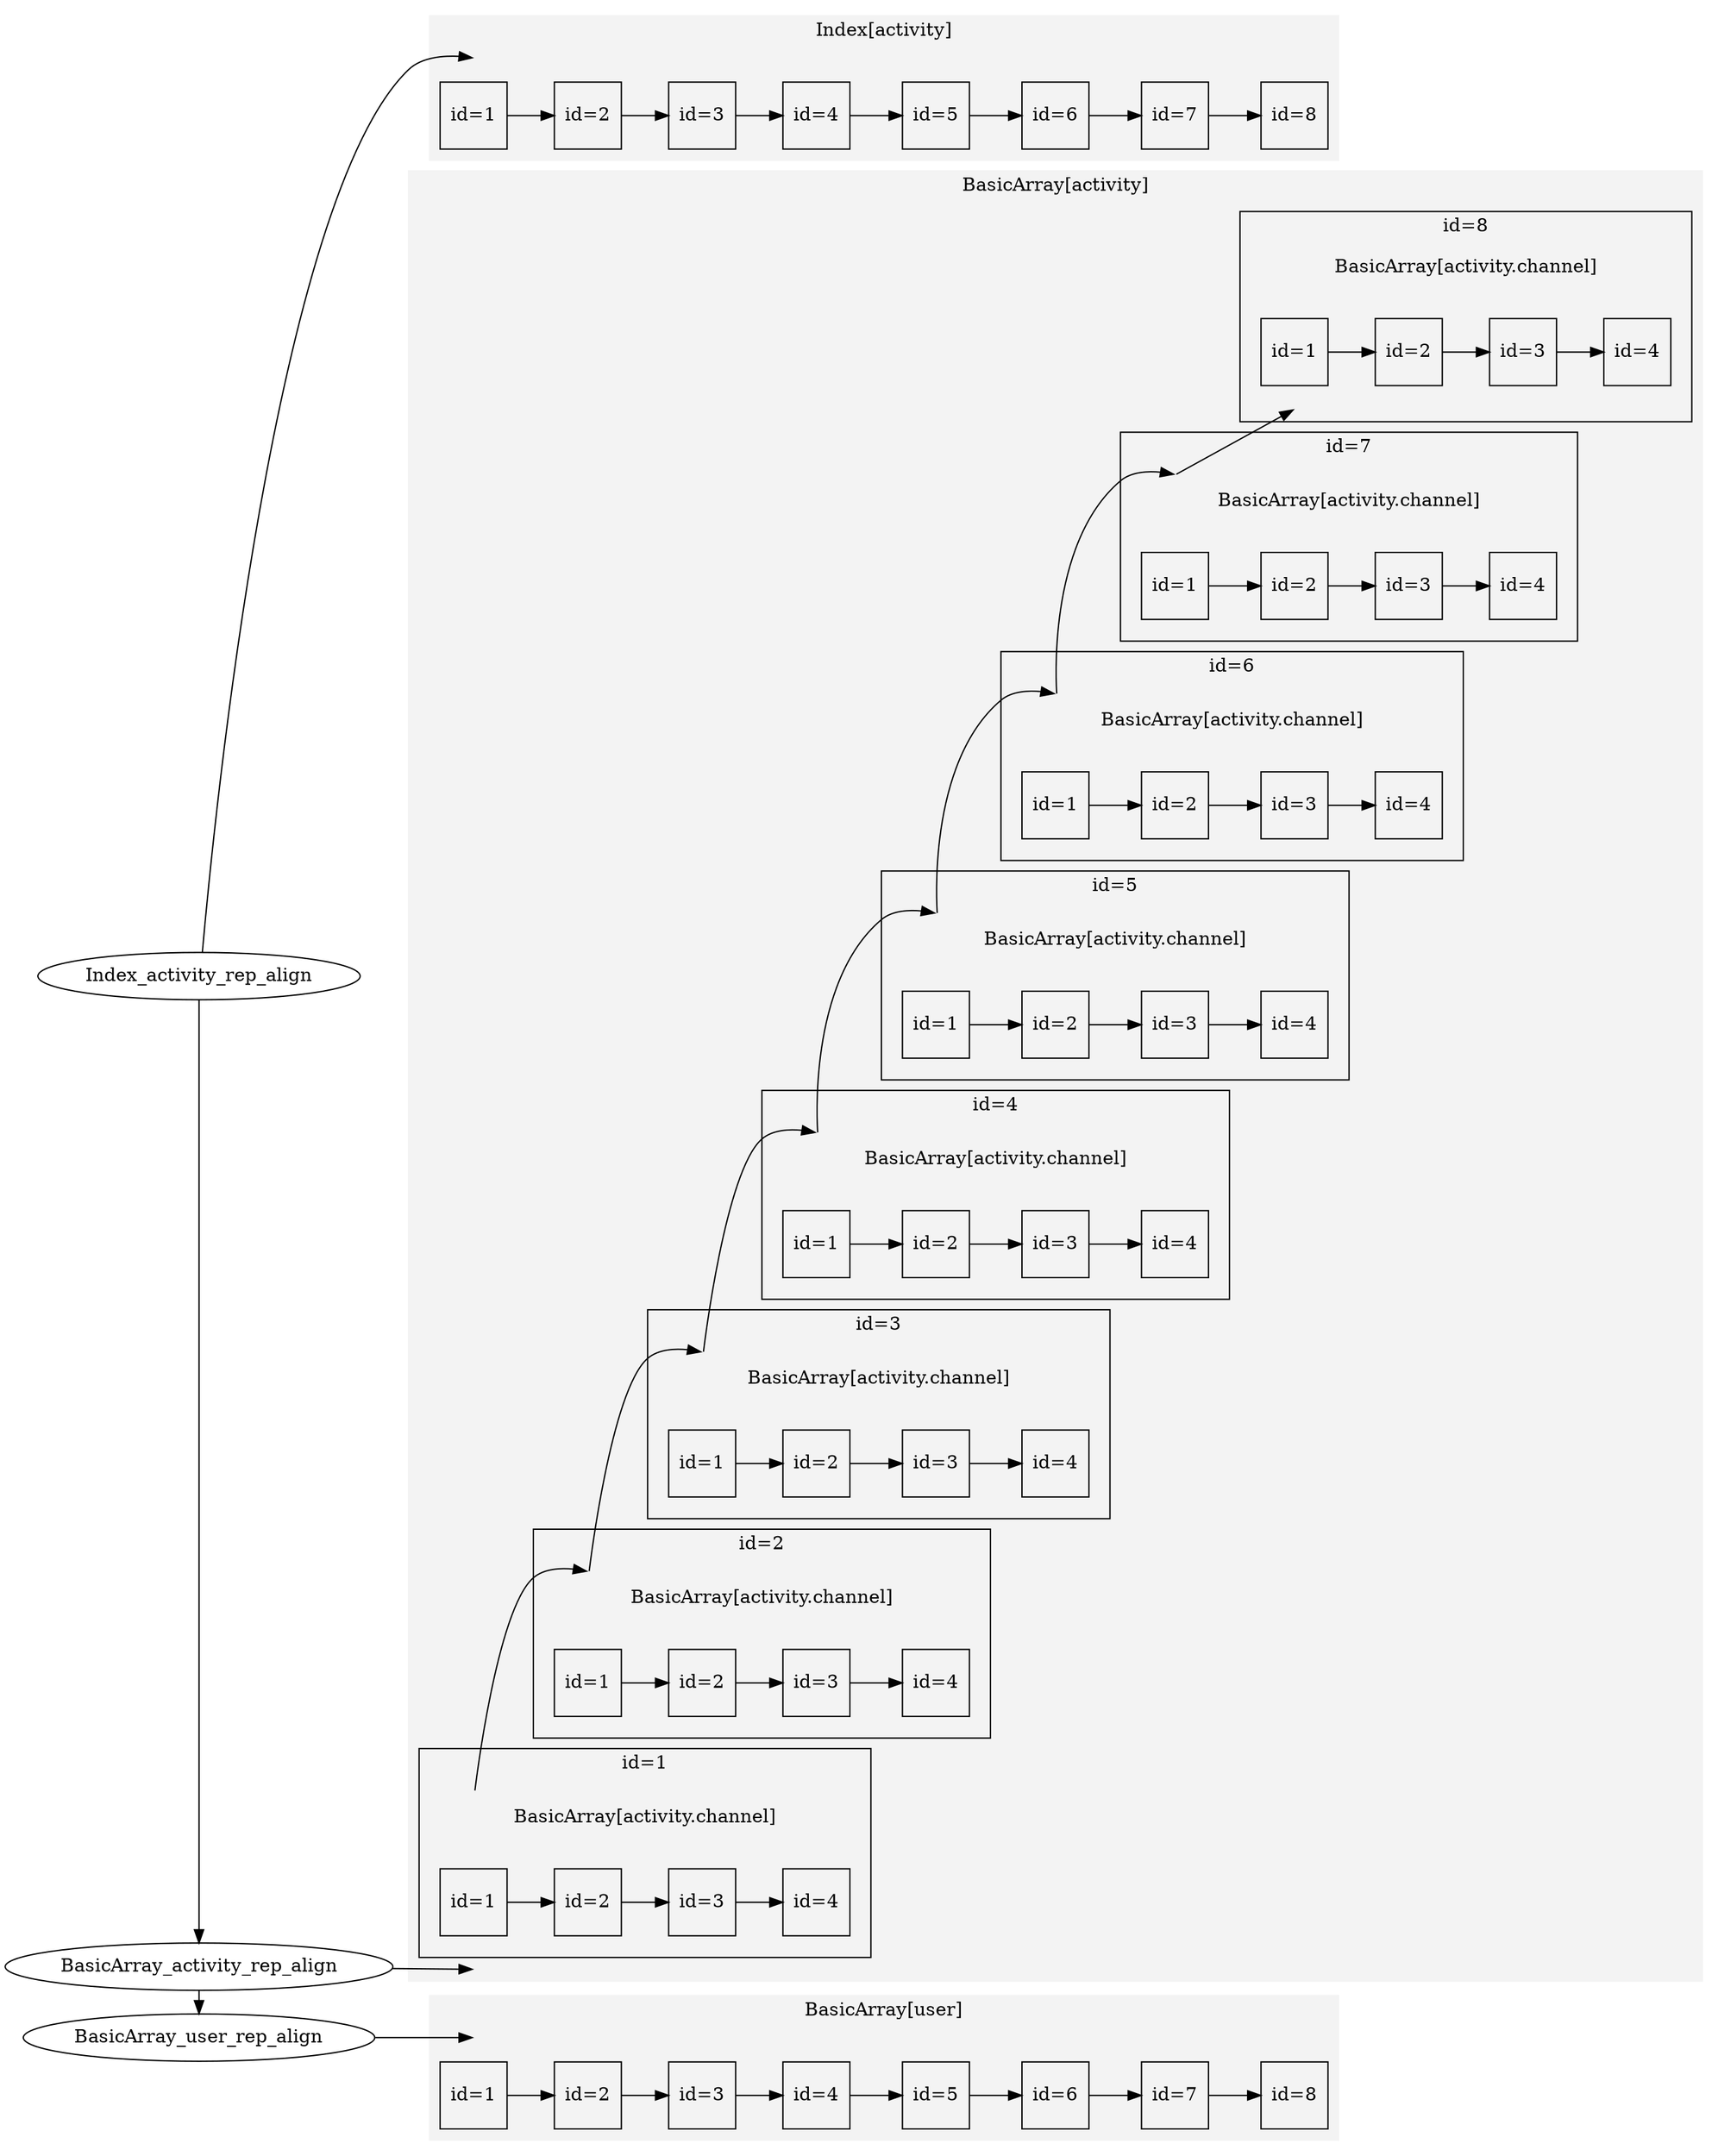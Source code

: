 digraph G {
	rankdir=LR
	subgraph cluster_Index_activity {
		graph [color="#f3f3f3" style=filled]
		label="Index[activity]"
		Index_activity_rep [label="" fixedsize=true height=0 style=invisible width=0]
		Index_activity_0_rep [label="id=1" shape=square]
		Index_activity_1_rep [label="id=2" shape=square]
		Index_activity_2_rep [label="id=3" shape=square]
		Index_activity_3_rep [label="id=4" shape=square]
		Index_activity_4_rep [label="id=5" shape=square]
		Index_activity_5_rep [label="id=6" shape=square]
		Index_activity_6_rep [label="id=7" shape=square]
		Index_activity_7_rep [label="id=8" shape=square]
		Index_activity_0_rep -> Index_activity_1_rep
		Index_activity_1_rep -> Index_activity_2_rep
		Index_activity_2_rep -> Index_activity_3_rep
		Index_activity_3_rep -> Index_activity_4_rep
		Index_activity_4_rep -> Index_activity_5_rep
		Index_activity_5_rep -> Index_activity_6_rep
		Index_activity_6_rep -> Index_activity_7_rep
	}
	subgraph cluster_BasicArray_activity {
		graph [color="#f3f3f3" style=filled]
		label="BasicArray[activity]"
		BasicArray_activity_rep [label="" fixedsize=true height=0 style=invisible width=0]
		subgraph cluster_BasicArray_activity_0 {
			graph [color=black style=solid]
			label="id=1"
			BasicArray_activity_0_rep [label="" fixedsize=true height=0 style=invisible width=0]
			subgraph "cluster_BasicArray_activity_0_BasicArray_activity.channel" {
				graph [color="#f3f3f3" style=filled]
				label="BasicArray[activity.channel]"
				"BasicArray_activity_0_BasicArray_activity.channel_rep" [label="" fixedsize=true height=0 style=invisible width=0]
				"BasicArray_activity_0_BasicArray_activity.channel_0_rep" [label="id=1" shape=square]
				"BasicArray_activity_0_BasicArray_activity.channel_1_rep" [label="id=2" shape=square]
				"BasicArray_activity_0_BasicArray_activity.channel_2_rep" [label="id=3" shape=square]
				"BasicArray_activity_0_BasicArray_activity.channel_3_rep" [label="id=4" shape=square]
				"BasicArray_activity_0_BasicArray_activity.channel_0_rep" -> "BasicArray_activity_0_BasicArray_activity.channel_1_rep"
				"BasicArray_activity_0_BasicArray_activity.channel_1_rep" -> "BasicArray_activity_0_BasicArray_activity.channel_2_rep"
				"BasicArray_activity_0_BasicArray_activity.channel_2_rep" -> "BasicArray_activity_0_BasicArray_activity.channel_3_rep"
			}
		}
		subgraph cluster_BasicArray_activity_1 {
			graph [color=black style=solid]
			label="id=2"
			BasicArray_activity_1_rep [label="" fixedsize=true height=0 style=invisible width=0]
			subgraph "cluster_BasicArray_activity_1_BasicArray_activity.channel" {
				graph [color="#f3f3f3" style=filled]
				label="BasicArray[activity.channel]"
				"BasicArray_activity_1_BasicArray_activity.channel_rep" [label="" fixedsize=true height=0 style=invisible width=0]
				"BasicArray_activity_1_BasicArray_activity.channel_0_rep" [label="id=1" shape=square]
				"BasicArray_activity_1_BasicArray_activity.channel_1_rep" [label="id=2" shape=square]
				"BasicArray_activity_1_BasicArray_activity.channel_2_rep" [label="id=3" shape=square]
				"BasicArray_activity_1_BasicArray_activity.channel_3_rep" [label="id=4" shape=square]
				"BasicArray_activity_1_BasicArray_activity.channel_0_rep" -> "BasicArray_activity_1_BasicArray_activity.channel_1_rep"
				"BasicArray_activity_1_BasicArray_activity.channel_1_rep" -> "BasicArray_activity_1_BasicArray_activity.channel_2_rep"
				"BasicArray_activity_1_BasicArray_activity.channel_2_rep" -> "BasicArray_activity_1_BasicArray_activity.channel_3_rep"
			}
		}
		subgraph cluster_BasicArray_activity_2 {
			graph [color=black style=solid]
			label="id=3"
			BasicArray_activity_2_rep [label="" fixedsize=true height=0 style=invisible width=0]
			subgraph "cluster_BasicArray_activity_2_BasicArray_activity.channel" {
				graph [color="#f3f3f3" style=filled]
				label="BasicArray[activity.channel]"
				"BasicArray_activity_2_BasicArray_activity.channel_rep" [label="" fixedsize=true height=0 style=invisible width=0]
				"BasicArray_activity_2_BasicArray_activity.channel_0_rep" [label="id=1" shape=square]
				"BasicArray_activity_2_BasicArray_activity.channel_1_rep" [label="id=2" shape=square]
				"BasicArray_activity_2_BasicArray_activity.channel_2_rep" [label="id=3" shape=square]
				"BasicArray_activity_2_BasicArray_activity.channel_3_rep" [label="id=4" shape=square]
				"BasicArray_activity_2_BasicArray_activity.channel_0_rep" -> "BasicArray_activity_2_BasicArray_activity.channel_1_rep"
				"BasicArray_activity_2_BasicArray_activity.channel_1_rep" -> "BasicArray_activity_2_BasicArray_activity.channel_2_rep"
				"BasicArray_activity_2_BasicArray_activity.channel_2_rep" -> "BasicArray_activity_2_BasicArray_activity.channel_3_rep"
			}
		}
		subgraph cluster_BasicArray_activity_3 {
			graph [color=black style=solid]
			label="id=4"
			BasicArray_activity_3_rep [label="" fixedsize=true height=0 style=invisible width=0]
			subgraph "cluster_BasicArray_activity_3_BasicArray_activity.channel" {
				graph [color="#f3f3f3" style=filled]
				label="BasicArray[activity.channel]"
				"BasicArray_activity_3_BasicArray_activity.channel_rep" [label="" fixedsize=true height=0 style=invisible width=0]
				"BasicArray_activity_3_BasicArray_activity.channel_0_rep" [label="id=1" shape=square]
				"BasicArray_activity_3_BasicArray_activity.channel_1_rep" [label="id=2" shape=square]
				"BasicArray_activity_3_BasicArray_activity.channel_2_rep" [label="id=3" shape=square]
				"BasicArray_activity_3_BasicArray_activity.channel_3_rep" [label="id=4" shape=square]
				"BasicArray_activity_3_BasicArray_activity.channel_0_rep" -> "BasicArray_activity_3_BasicArray_activity.channel_1_rep"
				"BasicArray_activity_3_BasicArray_activity.channel_1_rep" -> "BasicArray_activity_3_BasicArray_activity.channel_2_rep"
				"BasicArray_activity_3_BasicArray_activity.channel_2_rep" -> "BasicArray_activity_3_BasicArray_activity.channel_3_rep"
			}
		}
		subgraph cluster_BasicArray_activity_4 {
			graph [color=black style=solid]
			label="id=5"
			BasicArray_activity_4_rep [label="" fixedsize=true height=0 style=invisible width=0]
			subgraph "cluster_BasicArray_activity_4_BasicArray_activity.channel" {
				graph [color="#f3f3f3" style=filled]
				label="BasicArray[activity.channel]"
				"BasicArray_activity_4_BasicArray_activity.channel_rep" [label="" fixedsize=true height=0 style=invisible width=0]
				"BasicArray_activity_4_BasicArray_activity.channel_0_rep" [label="id=1" shape=square]
				"BasicArray_activity_4_BasicArray_activity.channel_1_rep" [label="id=2" shape=square]
				"BasicArray_activity_4_BasicArray_activity.channel_2_rep" [label="id=3" shape=square]
				"BasicArray_activity_4_BasicArray_activity.channel_3_rep" [label="id=4" shape=square]
				"BasicArray_activity_4_BasicArray_activity.channel_0_rep" -> "BasicArray_activity_4_BasicArray_activity.channel_1_rep"
				"BasicArray_activity_4_BasicArray_activity.channel_1_rep" -> "BasicArray_activity_4_BasicArray_activity.channel_2_rep"
				"BasicArray_activity_4_BasicArray_activity.channel_2_rep" -> "BasicArray_activity_4_BasicArray_activity.channel_3_rep"
			}
		}
		subgraph cluster_BasicArray_activity_5 {
			graph [color=black style=solid]
			label="id=6"
			BasicArray_activity_5_rep [label="" fixedsize=true height=0 style=invisible width=0]
			subgraph "cluster_BasicArray_activity_5_BasicArray_activity.channel" {
				graph [color="#f3f3f3" style=filled]
				label="BasicArray[activity.channel]"
				"BasicArray_activity_5_BasicArray_activity.channel_rep" [label="" fixedsize=true height=0 style=invisible width=0]
				"BasicArray_activity_5_BasicArray_activity.channel_0_rep" [label="id=1" shape=square]
				"BasicArray_activity_5_BasicArray_activity.channel_1_rep" [label="id=2" shape=square]
				"BasicArray_activity_5_BasicArray_activity.channel_2_rep" [label="id=3" shape=square]
				"BasicArray_activity_5_BasicArray_activity.channel_3_rep" [label="id=4" shape=square]
				"BasicArray_activity_5_BasicArray_activity.channel_0_rep" -> "BasicArray_activity_5_BasicArray_activity.channel_1_rep"
				"BasicArray_activity_5_BasicArray_activity.channel_1_rep" -> "BasicArray_activity_5_BasicArray_activity.channel_2_rep"
				"BasicArray_activity_5_BasicArray_activity.channel_2_rep" -> "BasicArray_activity_5_BasicArray_activity.channel_3_rep"
			}
		}
		subgraph cluster_BasicArray_activity_6 {
			graph [color=black style=solid]
			label="id=7"
			BasicArray_activity_6_rep [label="" fixedsize=true height=0 style=invisible width=0]
			subgraph "cluster_BasicArray_activity_6_BasicArray_activity.channel" {
				graph [color="#f3f3f3" style=filled]
				label="BasicArray[activity.channel]"
				"BasicArray_activity_6_BasicArray_activity.channel_rep" [label="" fixedsize=true height=0 style=invisible width=0]
				"BasicArray_activity_6_BasicArray_activity.channel_0_rep" [label="id=1" shape=square]
				"BasicArray_activity_6_BasicArray_activity.channel_1_rep" [label="id=2" shape=square]
				"BasicArray_activity_6_BasicArray_activity.channel_2_rep" [label="id=3" shape=square]
				"BasicArray_activity_6_BasicArray_activity.channel_3_rep" [label="id=4" shape=square]
				"BasicArray_activity_6_BasicArray_activity.channel_0_rep" -> "BasicArray_activity_6_BasicArray_activity.channel_1_rep"
				"BasicArray_activity_6_BasicArray_activity.channel_1_rep" -> "BasicArray_activity_6_BasicArray_activity.channel_2_rep"
				"BasicArray_activity_6_BasicArray_activity.channel_2_rep" -> "BasicArray_activity_6_BasicArray_activity.channel_3_rep"
			}
		}
		subgraph cluster_BasicArray_activity_7 {
			graph [color=black style=solid]
			label="id=8"
			BasicArray_activity_7_rep [label="" fixedsize=true height=0 style=invisible width=0]
			subgraph "cluster_BasicArray_activity_7_BasicArray_activity.channel" {
				graph [color="#f3f3f3" style=filled]
				label="BasicArray[activity.channel]"
				"BasicArray_activity_7_BasicArray_activity.channel_rep" [label="" fixedsize=true height=0 style=invisible width=0]
				"BasicArray_activity_7_BasicArray_activity.channel_0_rep" [label="id=1" shape=square]
				"BasicArray_activity_7_BasicArray_activity.channel_1_rep" [label="id=2" shape=square]
				"BasicArray_activity_7_BasicArray_activity.channel_2_rep" [label="id=3" shape=square]
				"BasicArray_activity_7_BasicArray_activity.channel_3_rep" [label="id=4" shape=square]
				"BasicArray_activity_7_BasicArray_activity.channel_0_rep" -> "BasicArray_activity_7_BasicArray_activity.channel_1_rep"
				"BasicArray_activity_7_BasicArray_activity.channel_1_rep" -> "BasicArray_activity_7_BasicArray_activity.channel_2_rep"
				"BasicArray_activity_7_BasicArray_activity.channel_2_rep" -> "BasicArray_activity_7_BasicArray_activity.channel_3_rep"
			}
		}
		BasicArray_activity_0_rep -> BasicArray_activity_1_rep
		BasicArray_activity_1_rep -> BasicArray_activity_2_rep
		BasicArray_activity_2_rep -> BasicArray_activity_3_rep
		BasicArray_activity_3_rep -> BasicArray_activity_4_rep
		BasicArray_activity_4_rep -> BasicArray_activity_5_rep
		BasicArray_activity_5_rep -> BasicArray_activity_6_rep
		BasicArray_activity_6_rep -> BasicArray_activity_7_rep
	}
	subgraph cluster_BasicArray_user {
		graph [color="#f3f3f3" style=filled]
		label="BasicArray[user]"
		BasicArray_user_rep [label="" fixedsize=true height=0 style=invisible width=0]
		BasicArray_user_0_rep [label="id=1" shape=square]
		BasicArray_user_1_rep [label="id=2" shape=square]
		BasicArray_user_2_rep [label="id=3" shape=square]
		BasicArray_user_3_rep [label="id=4" shape=square]
		BasicArray_user_4_rep [label="id=5" shape=square]
		BasicArray_user_5_rep [label="id=6" shape=square]
		BasicArray_user_6_rep [label="id=7" shape=square]
		BasicArray_user_7_rep [label="id=8" shape=square]
		BasicArray_user_0_rep -> BasicArray_user_1_rep
		BasicArray_user_1_rep -> BasicArray_user_2_rep
		BasicArray_user_2_rep -> BasicArray_user_3_rep
		BasicArray_user_3_rep -> BasicArray_user_4_rep
		BasicArray_user_4_rep -> BasicArray_user_5_rep
		BasicArray_user_5_rep -> BasicArray_user_6_rep
		BasicArray_user_6_rep -> BasicArray_user_7_rep
	}
	{
		rank=same
		Index_activity_rep_align
		BasicArray_activity_rep_align
		BasicArray_user_rep_align
	}
	Index_activity_rep_align -> Index_activity_rep
	BasicArray_activity_rep_align -> BasicArray_activity_rep
	BasicArray_user_rep_align -> BasicArray_user_rep
	Index_activity_rep_align -> BasicArray_activity_rep_align
	BasicArray_activity_rep_align -> BasicArray_user_rep_align
}

